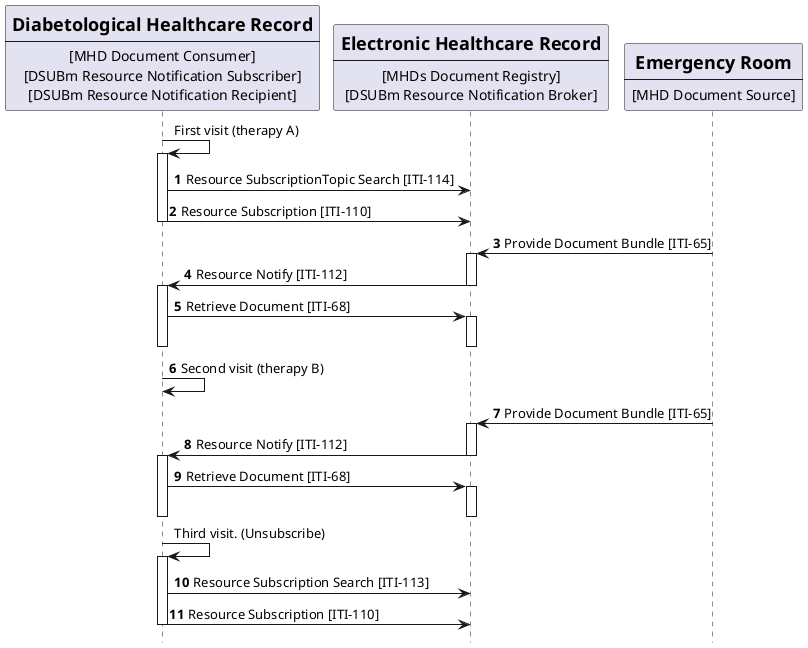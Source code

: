 @startuml
skinparam svgDimensionStyle false
hide footbox
/'title "Folder Subscription with DSUBm on MHDs infrastructure" '/

participant DHR [
    = Diabetological Healthcare Record
    ----
    [MHD Document Consumer]
    [DSUBm Resource Notification Subscriber]
    [DSUBm Resource Notification Recipient]
] 



participant Central [
    =Electronic Healthcare Record
    ----
    [MHDs Document Registry]
    [DSUBm Resource Notification Broker]
] 

participant ER [
    =Emergency Room
    ----
    [MHD Document Source]
] 




DHR -> DHR: First visit (therapy A)
autonumber "<b>"
activate DHR
DHR -> Central: Resource SubscriptionTopic Search [ITI-114]
DHR -> Central: Resource Subscription [ITI-110]
deactivate DHR
ER->Central:  Provide Document Bundle [ITI-65]
activate Central 
Central -> DHR: Resource Notify [ITI-112]
deactivate Central
activate DHR

DHR -> Central: Retrieve Document [ITI-68]
activate Central
deactivate DHR 
deactivate Central


DHR -> DHR: Second visit (therapy B)
ER->Central:  Provide Document Bundle [ITI-65]
activate Central 
Central -> DHR: Resource Notify [ITI-112]
deactivate Central
activate DHR

DHR -> Central: Retrieve Document [ITI-68]

activate Central
deactivate DHR 
deactivate Central

autonumber stop 
DHR -> DHR: Third visit. (Unsubscribe)
activate DHR
autonumber 10 "<b>"
DHR -> Central: Resource Subscription Search [ITI-113]
DHR -> Central: Resource Subscription [ITI-110]	
deactivate DHR

@enduml